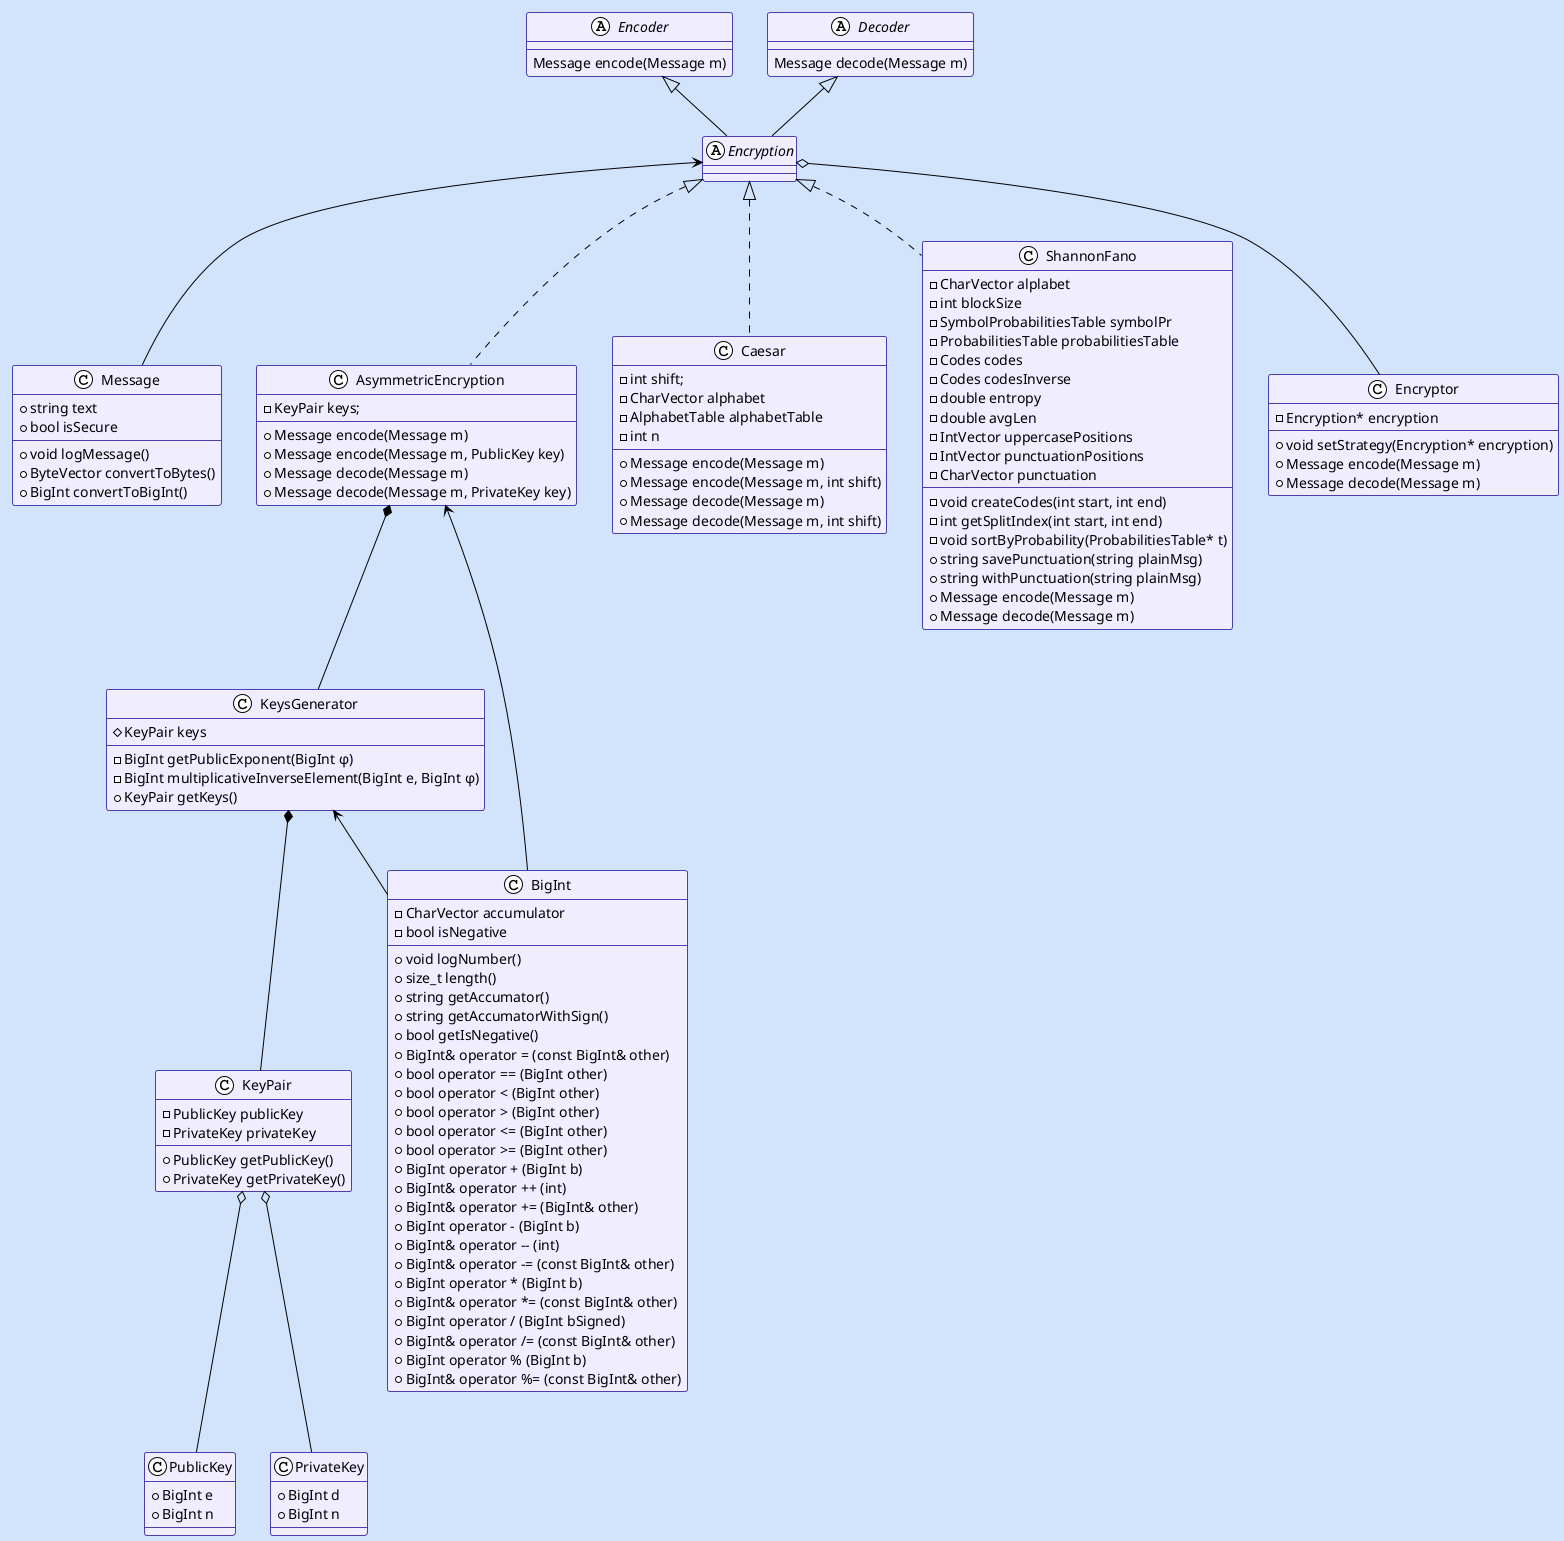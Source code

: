 @startuml Диаграмма классов
  !theme plain
  skinparam BackgroundColor #d2e3fc
  skinparam ClassBorderColor #4940ad
  skinparam ClassBackgroundColor #efedff
  skinparam Handwritten false

  class Message {
    +string text
    +bool isSecure
    +void logMessage()
    +ByteVector convertToBytes()
    +BigInt convertToBigInt()
  }

  abstract Encryption

  class AsymmetricEncryption {
    -KeyPair keys;
    +Message encode(Message m)
    +Message encode(Message m, PublicKey key)
    +Message decode(Message m)
    +Message decode(Message m, PrivateKey key)
  }
  class PublicKey {
    +BigInt e
    +BigInt n
  }
  class PrivateKey {
    +BigInt d
    +BigInt n
  }
  class KeyPair {
    -PublicKey publicKey
    -PrivateKey privateKey
    +PublicKey getPublicKey()
    +PrivateKey getPrivateKey()
  }

  class KeysGenerator {
    #KeyPair keys
    -BigInt getPublicExponent(BigInt φ)
    -BigInt multiplicativeInverseElement(BigInt e, BigInt φ)
    +KeyPair getKeys()
  }

  class Caesar {
    -int shift;
    -CharVector alphabet
    -AlphabetTable alphabetTable
    -int n
    +Message encode(Message m)
    +Message encode(Message m, int shift)
    +Message decode(Message m)
    +Message decode(Message m, int shift)
  }

  class ShannonFano {
    -CharVector alplabet
    -int blockSize
    -SymbolProbabilitiesTable symbolPr
    -ProbabilitiesTable probabilitiesTable
    -Codes codes
    -Codes codesInverse
    -double entropy
    -double avgLen 
    -IntVector uppercasePositions
    -IntVector punctuationPositions
    -CharVector punctuation
    -void createCodes(int start, int end)
    -int getSplitIndex(int start, int end)
    -void sortByProbability(ProbabilitiesTable* t)
    +string savePunctuation(string plainMsg)
    +string withPunctuation(string plainMsg)
    +Message encode(Message m)
    +Message decode(Message m)
  }

  abstract Encoder {
    Message encode(Message m)
  }

  abstract Decoder {
    Message decode(Message m)
  }

  class Encryptor {
    -Encryption* encryption
    +void setStrategy(Encryption* encryption)
    +Message encode(Message m)
    +Message decode(Message m)
  }

  class BigInt {
    -CharVector accumulator
    -bool isNegative
    +void logNumber()
    +size_t length()
    +string getAccumator()
    +string getAccumatorWithSign()
    +bool getIsNegative()
    +BigInt& operator = (const BigInt& other)
    +bool operator == (BigInt other)
    +bool operator < (BigInt other)
    +bool operator > (BigInt other)
    +bool operator <= (BigInt other)
    +bool operator >= (BigInt other)
    +BigInt operator + (BigInt b)
    +BigInt& operator ++ (int)
    +BigInt& operator += (BigInt& other)
    +BigInt operator - (BigInt b)
    +BigInt& operator -- (int)
    +BigInt& operator -= (const BigInt& other)
    +BigInt operator * (BigInt b)
    +BigInt& operator *= (const BigInt& other)
    +BigInt operator / (BigInt bSigned)
    +BigInt& operator /= (const BigInt& other)
    +BigInt operator % (BigInt b)
    +BigInt& operator %= (const BigInt& other)
  }

  KeyPair o-- PrivateKey
  KeyPair o-- PublicKey

  Encoder <|-- Encryption
  Decoder <|-- Encryption

  Encryption <|.. AsymmetricEncryption
  Encryption <|.. Caesar
  Encryption <|.. ShannonFano
  Encryption o-- Encryptor
  Encryption <-- Message

  AsymmetricEncryption *-- KeysGenerator
  AsymmetricEncryption <-- BigInt
  ' AsymmetricEncryption *-- Encoder
  ' AsymmetricEncryption *-- Decoder

  KeysGenerator *-- KeyPair
  KeysGenerator <-- BigInt
  ' Encoder <-- BigInt
  ' Decoder <-- BigInt
  
@enduml